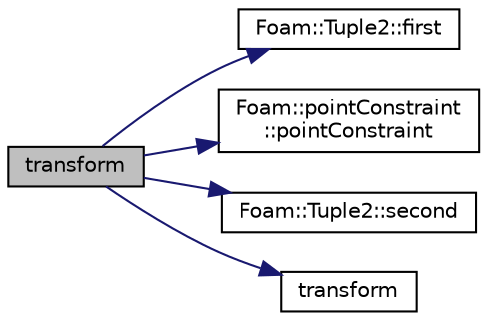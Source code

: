 digraph "transform"
{
  bgcolor="transparent";
  edge [fontname="Helvetica",fontsize="10",labelfontname="Helvetica",labelfontsize="10"];
  node [fontname="Helvetica",fontsize="10",shape=record];
  rankdir="LR";
  Node1 [label="transform",height=0.2,width=0.4,color="black", fillcolor="grey75", style="filled", fontcolor="black"];
  Node1 -> Node2 [color="midnightblue",fontsize="10",style="solid",fontname="Helvetica"];
  Node2 [label="Foam::Tuple2::first",height=0.2,width=0.4,color="black",URL="$a02695.html#a6bc9dc0330d36f5f75e816ddc4ec213e",tooltip="Return first. "];
  Node1 -> Node3 [color="midnightblue",fontsize="10",style="solid",fontname="Helvetica"];
  Node3 [label="Foam::pointConstraint\l::pointConstraint",height=0.2,width=0.4,color="black",URL="$a01871.html#a4cc34d443bacdd6eba3bd04230e7d344",tooltip="Construct null. "];
  Node1 -> Node4 [color="midnightblue",fontsize="10",style="solid",fontname="Helvetica"];
  Node4 [label="Foam::Tuple2::second",height=0.2,width=0.4,color="black",URL="$a02695.html#a5d570a89988f907024eede54003b8a79",tooltip="Return second. "];
  Node1 -> Node5 [color="midnightblue",fontsize="10",style="solid",fontname="Helvetica"];
  Node5 [label="transform",height=0.2,width=0.4,color="black",URL="$a10733.html#a919915170941701c1223291531ad010c"];
}
